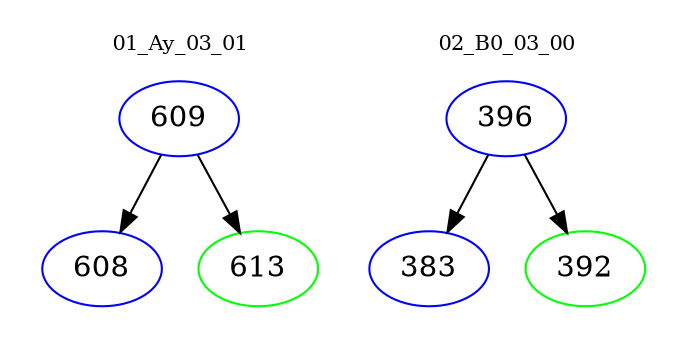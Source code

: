 digraph{
subgraph cluster_0 {
color = white
label = "01_Ay_03_01";
fontsize=10;
T0_609 [label="609", color="blue"]
T0_609 -> T0_608 [color="black"]
T0_608 [label="608", color="blue"]
T0_609 -> T0_613 [color="black"]
T0_613 [label="613", color="green"]
}
subgraph cluster_1 {
color = white
label = "02_B0_03_00";
fontsize=10;
T1_396 [label="396", color="blue"]
T1_396 -> T1_383 [color="black"]
T1_383 [label="383", color="blue"]
T1_396 -> T1_392 [color="black"]
T1_392 [label="392", color="green"]
}
}
